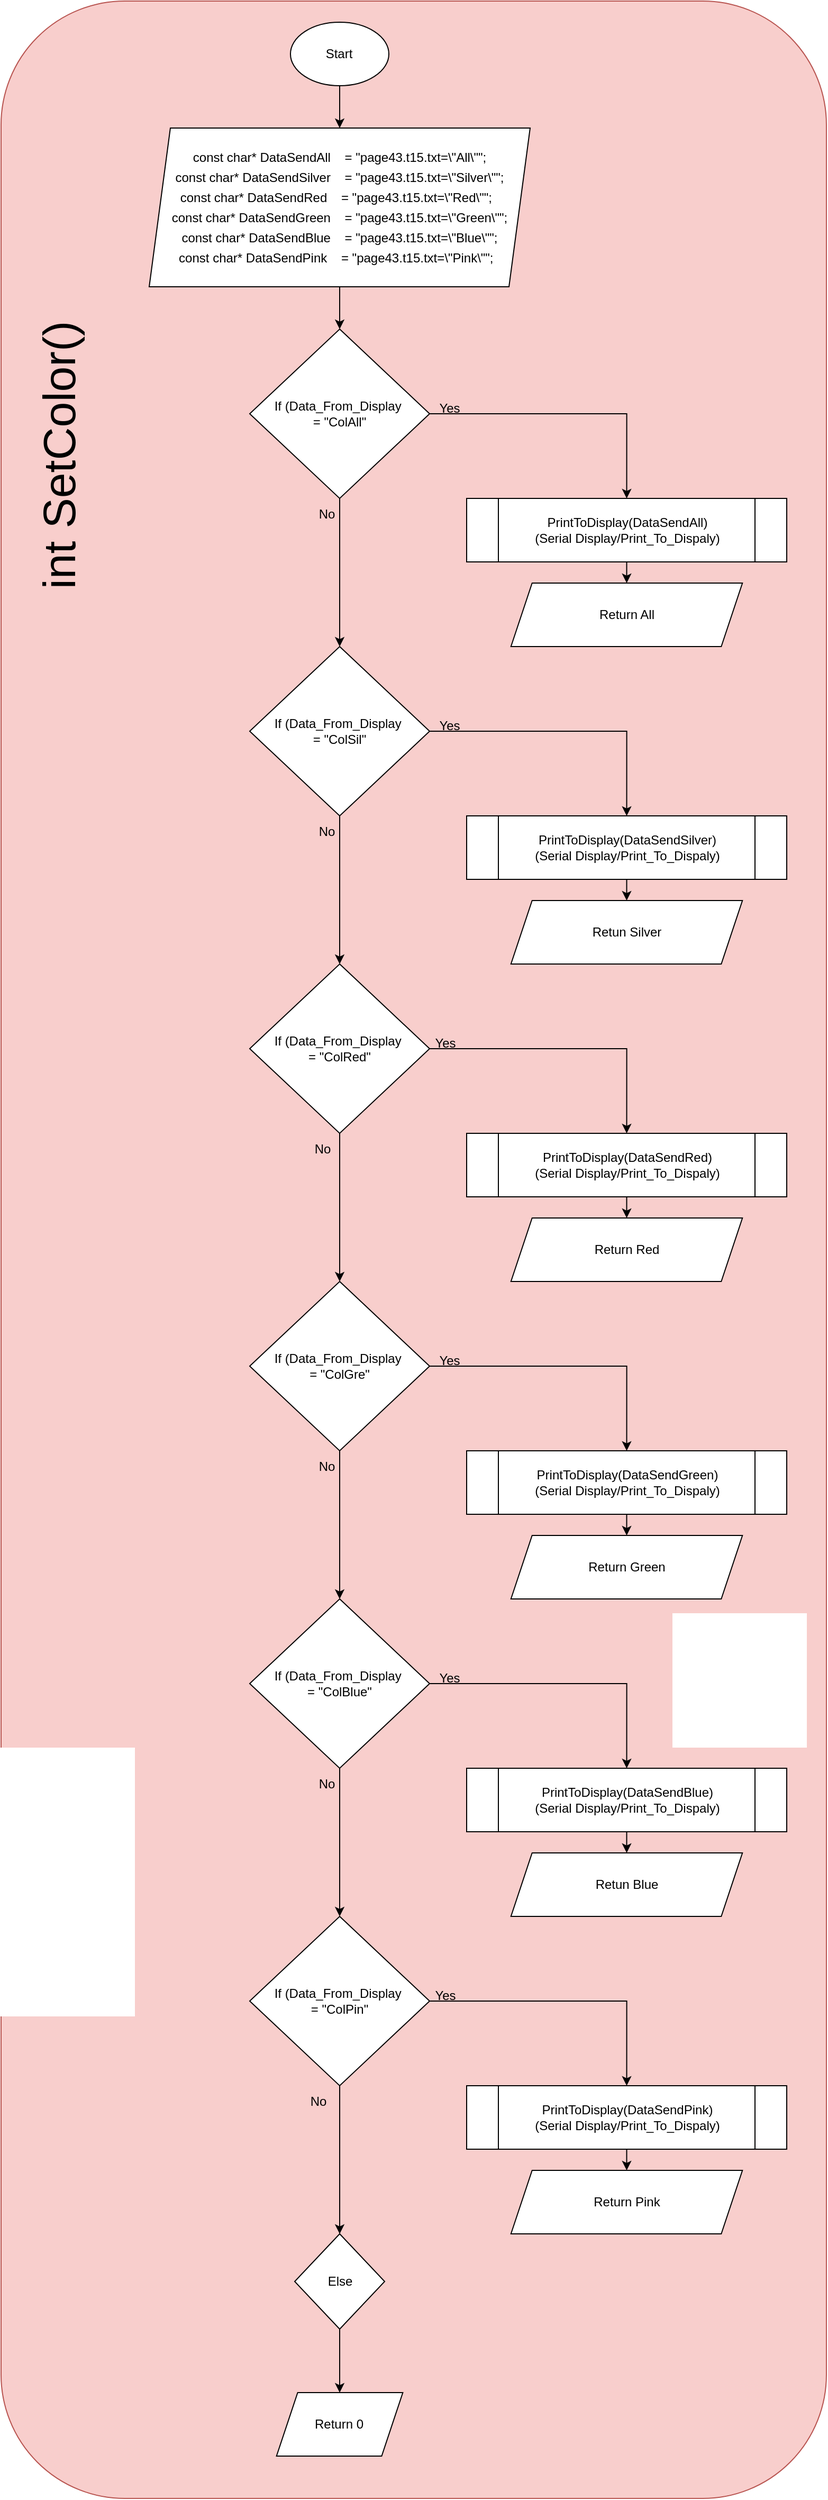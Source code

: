 <mxfile version="24.5.2" type="device">
  <diagram name="Page-1" id="UvGsvI7WDLGOxSDZg6XE">
    <mxGraphModel dx="1912" dy="2129" grid="1" gridSize="10" guides="1" tooltips="1" connect="1" arrows="1" fold="1" page="1" pageScale="1" pageWidth="850" pageHeight="1100" math="0" shadow="0">
      <root>
        <mxCell id="0" />
        <mxCell id="1" parent="0" />
        <mxCell id="ry9LyBkneQpmExAJehDU-2" value="" style="rounded=1;whiteSpace=wrap;html=1;fillColor=#f8cecc;strokeColor=#b85450;" parent="1" vertex="1">
          <mxGeometry x="310" y="-80" width="780" height="2360" as="geometry" />
        </mxCell>
        <mxCell id="ry9LyBkneQpmExAJehDU-646" style="edgeStyle=orthogonalEdgeStyle;rounded=0;orthogonalLoop=1;jettySize=auto;html=1;entryX=0.5;entryY=0;entryDx=0;entryDy=0;" parent="1" source="ry9LyBkneQpmExAJehDU-4" target="ry9LyBkneQpmExAJehDU-612" edge="1">
          <mxGeometry relative="1" as="geometry" />
        </mxCell>
        <mxCell id="ry9LyBkneQpmExAJehDU-4" value="Start" style="ellipse;whiteSpace=wrap;html=1;" parent="1" vertex="1">
          <mxGeometry x="583.49" y="-60" width="93" height="60" as="geometry" />
        </mxCell>
        <mxCell id="ry9LyBkneQpmExAJehDU-7" value="&lt;font style=&quot;font-size: 43px;&quot;&gt;int SetColor()&lt;/font&gt;" style="text;html=1;align=center;verticalAlign=middle;whiteSpace=wrap;rounded=0;rotation=-90;" parent="1" vertex="1">
          <mxGeometry x="89.5" y="309.5" width="550" height="80" as="geometry" />
        </mxCell>
        <mxCell id="ry9LyBkneQpmExAJehDU-958" value="" style="edgeStyle=orthogonalEdgeStyle;rounded=0;orthogonalLoop=1;jettySize=auto;html=1;" parent="1" source="ry9LyBkneQpmExAJehDU-612" target="ry9LyBkneQpmExAJehDU-925" edge="1">
          <mxGeometry relative="1" as="geometry" />
        </mxCell>
        <mxCell id="ry9LyBkneQpmExAJehDU-612" value="&lt;div style=&quot;&quot;&gt;&lt;div style=&quot;line-height: 19px; white-space: pre;&quot;&gt;&lt;div style=&quot;&quot;&gt;&lt;font style=&quot;font-size: 12px;&quot; face=&quot;Helvetica&quot;&gt;const char* DataSendAll &amp;nbsp; &amp;nbsp;= &quot;page43.t15.txt=\&quot;All\&quot;&quot;;&lt;/font&gt;&lt;/div&gt;&lt;div style=&quot;&quot;&gt;&lt;span style=&quot;background-color: initial;&quot;&gt;const char* DataSendSilver &amp;nbsp; &amp;nbsp;= &quot;page43.t15.txt=\&quot;Silver\&quot;&quot;;&lt;/span&gt;&lt;/div&gt;&lt;div style=&quot;&quot;&gt;&lt;span style=&quot;background-color: initial;&quot;&gt;const char* DataSendRed &amp;nbsp; &amp;nbsp;= &quot;page43.t15.txt=\&quot;Red\&quot;&quot;; &amp;nbsp;&lt;/span&gt;&lt;/div&gt;&lt;div style=&quot;&quot;&gt;&lt;div&gt;&lt;font face=&quot;Helvetica&quot;&gt;const char* DataSendGreen &amp;nbsp; &amp;nbsp;= &quot;page43.t15.txt=\&quot;Green\&quot;&quot;;&lt;/font&gt;&lt;/div&gt;&lt;div&gt;&lt;span style=&quot;background-color: initial;&quot;&gt;const char* DataSendBlue &amp;nbsp; &amp;nbsp;= &quot;page43.t15.txt=\&quot;Blue\&quot;&quot;;&lt;/span&gt;&lt;/div&gt;&lt;div&gt;&lt;span style=&quot;background-color: initial;&quot;&gt;const char* DataSendPink &amp;nbsp; &amp;nbsp;= &quot;page43.t15.txt=\&quot;Pink\&quot;&quot;; &amp;nbsp;&lt;/span&gt;&lt;/div&gt;&lt;/div&gt;&lt;/div&gt;&lt;/div&gt;" style="shape=parallelogram;perimeter=parallelogramPerimeter;whiteSpace=wrap;html=1;fixedSize=1;" parent="1" vertex="1">
          <mxGeometry x="450" y="40" width="360" height="150" as="geometry" />
        </mxCell>
        <mxCell id="ry9LyBkneQpmExAJehDU-941" style="edgeStyle=orthogonalEdgeStyle;rounded=0;orthogonalLoop=1;jettySize=auto;html=1;entryX=0.5;entryY=0;entryDx=0;entryDy=0;" parent="1" source="ry9LyBkneQpmExAJehDU-925" target="ry9LyBkneQpmExAJehDU-927" edge="1">
          <mxGeometry relative="1" as="geometry" />
        </mxCell>
        <mxCell id="ry9LyBkneQpmExAJehDU-942" style="edgeStyle=orthogonalEdgeStyle;rounded=0;orthogonalLoop=1;jettySize=auto;html=1;entryX=0.5;entryY=0;entryDx=0;entryDy=0;" parent="1" source="ry9LyBkneQpmExAJehDU-925" target="ry9LyBkneQpmExAJehDU-930" edge="1">
          <mxGeometry relative="1" as="geometry" />
        </mxCell>
        <mxCell id="ry9LyBkneQpmExAJehDU-925" value="If (Data_From_Display&amp;nbsp;&lt;div&gt;= &quot;ColAll&quot;&lt;/div&gt;" style="rhombus;whiteSpace=wrap;html=1;" parent="1" vertex="1">
          <mxGeometry x="545" y="230" width="170" height="160" as="geometry" />
        </mxCell>
        <mxCell id="ry9LyBkneQpmExAJehDU-940" style="edgeStyle=orthogonalEdgeStyle;rounded=0;orthogonalLoop=1;jettySize=auto;html=1;entryX=0.5;entryY=0;entryDx=0;entryDy=0;" parent="1" source="ry9LyBkneQpmExAJehDU-927" target="ry9LyBkneQpmExAJehDU-928" edge="1">
          <mxGeometry relative="1" as="geometry" />
        </mxCell>
        <mxCell id="ry9LyBkneQpmExAJehDU-927" value="&lt;p style=&quot;line-height: 120%;&quot;&gt;&lt;/p&gt;&lt;div style=&quot;line-height: 120%; white-space: pre;&quot;&gt;&lt;span style=&quot;background-color: rgb(255, 255, 255);&quot;&gt;&lt;font style=&quot;font-size: 12px;&quot; face=&quot;Helvetica&quot;&gt;PrintToDisplay(DataSendAll&lt;span style=&quot;&quot;&gt;)&lt;/span&gt;&lt;/font&gt;&lt;/span&gt;&lt;/div&gt;&lt;div style=&quot;line-height: 120%; white-space: pre;&quot;&gt;&lt;span style=&quot;background-color: rgb(255, 255, 255);&quot;&gt;(Serial Display/Print_To_Dispaly)&lt;/span&gt;&lt;/div&gt;&lt;p&gt;&lt;/p&gt;" style="shape=process;whiteSpace=wrap;html=1;backgroundOutline=1;" parent="1" vertex="1">
          <mxGeometry x="750" y="390" width="302.5" height="60" as="geometry" />
        </mxCell>
        <mxCell id="ry9LyBkneQpmExAJehDU-928" value="Return All" style="shape=parallelogram;perimeter=parallelogramPerimeter;whiteSpace=wrap;html=1;fixedSize=1;" parent="1" vertex="1">
          <mxGeometry x="791.88" y="470" width="218.75" height="60" as="geometry" />
        </mxCell>
        <mxCell id="ry9LyBkneQpmExAJehDU-943" style="edgeStyle=orthogonalEdgeStyle;rounded=0;orthogonalLoop=1;jettySize=auto;html=1;entryX=0.5;entryY=0;entryDx=0;entryDy=0;" parent="1" source="ry9LyBkneQpmExAJehDU-930" target="ry9LyBkneQpmExAJehDU-931" edge="1">
          <mxGeometry relative="1" as="geometry" />
        </mxCell>
        <mxCell id="ry9LyBkneQpmExAJehDU-944" style="edgeStyle=orthogonalEdgeStyle;rounded=0;orthogonalLoop=1;jettySize=auto;html=1;entryX=0.5;entryY=0;entryDx=0;entryDy=0;" parent="1" source="ry9LyBkneQpmExAJehDU-930" target="ry9LyBkneQpmExAJehDU-933" edge="1">
          <mxGeometry relative="1" as="geometry" />
        </mxCell>
        <mxCell id="ry9LyBkneQpmExAJehDU-930" value="If (Data_From_Display&amp;nbsp;&lt;div&gt;= &quot;ColSil&quot;&lt;/div&gt;" style="rhombus;whiteSpace=wrap;html=1;" parent="1" vertex="1">
          <mxGeometry x="545" y="530" width="170" height="160" as="geometry" />
        </mxCell>
        <mxCell id="ry9LyBkneQpmExAJehDU-945" style="edgeStyle=orthogonalEdgeStyle;rounded=0;orthogonalLoop=1;jettySize=auto;html=1;entryX=0.5;entryY=0;entryDx=0;entryDy=0;" parent="1" source="ry9LyBkneQpmExAJehDU-931" target="ry9LyBkneQpmExAJehDU-932" edge="1">
          <mxGeometry relative="1" as="geometry" />
        </mxCell>
        <mxCell id="ry9LyBkneQpmExAJehDU-931" value="&lt;p style=&quot;line-height: 120%;&quot;&gt;&lt;/p&gt;&lt;div style=&quot;line-height: 120%; white-space: pre;&quot;&gt;&lt;span style=&quot;background-color: rgb(255, 255, 255);&quot;&gt;&lt;font style=&quot;font-size: 12px;&quot; face=&quot;Helvetica&quot;&gt;PrintToDisplay(DataSendSilver&lt;span style=&quot;&quot;&gt;)&lt;/span&gt;&lt;/font&gt;&lt;/span&gt;&lt;/div&gt;&lt;div style=&quot;line-height: 120%; white-space: pre;&quot;&gt;&lt;span style=&quot;background-color: rgb(255, 255, 255);&quot;&gt;(Serial Display/Print_To_Dispaly)&lt;/span&gt;&lt;/div&gt;&lt;p&gt;&lt;/p&gt;" style="shape=process;whiteSpace=wrap;html=1;backgroundOutline=1;" parent="1" vertex="1">
          <mxGeometry x="750" y="690" width="302.5" height="60" as="geometry" />
        </mxCell>
        <mxCell id="ry9LyBkneQpmExAJehDU-932" value="Retun Silver" style="shape=parallelogram;perimeter=parallelogramPerimeter;whiteSpace=wrap;html=1;fixedSize=1;" parent="1" vertex="1">
          <mxGeometry x="791.88" y="770" width="218.75" height="60" as="geometry" />
        </mxCell>
        <mxCell id="ry9LyBkneQpmExAJehDU-936" style="edgeStyle=orthogonalEdgeStyle;rounded=0;orthogonalLoop=1;jettySize=auto;html=1;entryX=0.5;entryY=0;entryDx=0;entryDy=0;" parent="1" source="ry9LyBkneQpmExAJehDU-933" target="ry9LyBkneQpmExAJehDU-934" edge="1">
          <mxGeometry relative="1" as="geometry" />
        </mxCell>
        <mxCell id="j9r8VXPr6XmjCnU19WCN-24" style="edgeStyle=orthogonalEdgeStyle;rounded=0;orthogonalLoop=1;jettySize=auto;html=1;entryX=0.5;entryY=0;entryDx=0;entryDy=0;" edge="1" parent="1" source="ry9LyBkneQpmExAJehDU-933" target="j9r8VXPr6XmjCnU19WCN-3">
          <mxGeometry relative="1" as="geometry" />
        </mxCell>
        <mxCell id="ry9LyBkneQpmExAJehDU-933" value="If (Data_From_Display&amp;nbsp;&lt;div&gt;= &quot;ColRed&quot;&lt;/div&gt;" style="rhombus;whiteSpace=wrap;html=1;" parent="1" vertex="1">
          <mxGeometry x="545" y="830" width="170" height="160" as="geometry" />
        </mxCell>
        <mxCell id="ry9LyBkneQpmExAJehDU-947" style="edgeStyle=orthogonalEdgeStyle;rounded=0;orthogonalLoop=1;jettySize=auto;html=1;entryX=0.5;entryY=0;entryDx=0;entryDy=0;" parent="1" source="ry9LyBkneQpmExAJehDU-934" target="ry9LyBkneQpmExAJehDU-935" edge="1">
          <mxGeometry relative="1" as="geometry" />
        </mxCell>
        <mxCell id="ry9LyBkneQpmExAJehDU-934" value="&lt;p style=&quot;line-height: 120%;&quot;&gt;&lt;/p&gt;&lt;div style=&quot;line-height: 120%; white-space: pre;&quot;&gt;&lt;span style=&quot;background-color: rgb(255, 255, 255);&quot;&gt;&lt;font style=&quot;font-size: 12px;&quot; face=&quot;Helvetica&quot;&gt;PrintToDisplay(DataSendRed&lt;span style=&quot;&quot;&gt;)&lt;/span&gt;&lt;/font&gt;&lt;/span&gt;&lt;/div&gt;&lt;div style=&quot;line-height: 120%; white-space: pre;&quot;&gt;&lt;span style=&quot;background-color: rgb(255, 255, 255);&quot;&gt;(Serial Display/Print_To_Dispaly)&lt;/span&gt;&lt;/div&gt;&lt;p&gt;&lt;/p&gt;" style="shape=process;whiteSpace=wrap;html=1;backgroundOutline=1;" parent="1" vertex="1">
          <mxGeometry x="750" y="990" width="302.5" height="60" as="geometry" />
        </mxCell>
        <mxCell id="ry9LyBkneQpmExAJehDU-935" value="Return Red" style="shape=parallelogram;perimeter=parallelogramPerimeter;whiteSpace=wrap;html=1;fixedSize=1;" parent="1" vertex="1">
          <mxGeometry x="791.88" y="1070" width="218.75" height="60" as="geometry" />
        </mxCell>
        <mxCell id="ry9LyBkneQpmExAJehDU-949" style="edgeStyle=orthogonalEdgeStyle;rounded=0;orthogonalLoop=1;jettySize=auto;html=1;" parent="1" source="ry9LyBkneQpmExAJehDU-937" target="ry9LyBkneQpmExAJehDU-938" edge="1">
          <mxGeometry relative="1" as="geometry" />
        </mxCell>
        <mxCell id="ry9LyBkneQpmExAJehDU-937" value="Else" style="rhombus;whiteSpace=wrap;html=1;" parent="1" vertex="1">
          <mxGeometry x="587.51" y="2030" width="85" height="90" as="geometry" />
        </mxCell>
        <mxCell id="ry9LyBkneQpmExAJehDU-938" value="Return 0" style="shape=parallelogram;perimeter=parallelogramPerimeter;whiteSpace=wrap;html=1;fixedSize=1;" parent="1" vertex="1">
          <mxGeometry x="570.32" y="2180" width="119.37" height="60" as="geometry" />
        </mxCell>
        <mxCell id="ry9LyBkneQpmExAJehDU-950" value="No" style="text;html=1;strokeColor=none;fillColor=none;align=center;verticalAlign=middle;whiteSpace=wrap;rounded=0;" parent="1" vertex="1">
          <mxGeometry x="583.5" y="990" width="60" height="30" as="geometry" />
        </mxCell>
        <mxCell id="ry9LyBkneQpmExAJehDU-951" value="Yes" style="text;html=1;strokeColor=none;fillColor=none;align=center;verticalAlign=middle;whiteSpace=wrap;rounded=0;" parent="1" vertex="1">
          <mxGeometry x="700" y="890" width="60" height="30" as="geometry" />
        </mxCell>
        <mxCell id="ry9LyBkneQpmExAJehDU-952" value="No" style="text;html=1;strokeColor=none;fillColor=none;align=center;verticalAlign=middle;whiteSpace=wrap;rounded=0;" parent="1" vertex="1">
          <mxGeometry x="587.5" y="690" width="60" height="30" as="geometry" />
        </mxCell>
        <mxCell id="ry9LyBkneQpmExAJehDU-953" value="Yes" style="text;html=1;strokeColor=none;fillColor=none;align=center;verticalAlign=middle;whiteSpace=wrap;rounded=0;" parent="1" vertex="1">
          <mxGeometry x="704" y="590" width="60" height="30" as="geometry" />
        </mxCell>
        <mxCell id="ry9LyBkneQpmExAJehDU-954" value="No" style="text;html=1;strokeColor=none;fillColor=none;align=center;verticalAlign=middle;whiteSpace=wrap;rounded=0;" parent="1" vertex="1">
          <mxGeometry x="587.5" y="390" width="60" height="30" as="geometry" />
        </mxCell>
        <mxCell id="ry9LyBkneQpmExAJehDU-955" value="Yes" style="text;html=1;strokeColor=none;fillColor=none;align=center;verticalAlign=middle;whiteSpace=wrap;rounded=0;" parent="1" vertex="1">
          <mxGeometry x="704" y="290" width="60" height="30" as="geometry" />
        </mxCell>
        <mxCell id="j9r8VXPr6XmjCnU19WCN-1" style="edgeStyle=orthogonalEdgeStyle;rounded=0;orthogonalLoop=1;jettySize=auto;html=1;entryX=0.5;entryY=0;entryDx=0;entryDy=0;" edge="1" parent="1" source="j9r8VXPr6XmjCnU19WCN-3" target="j9r8VXPr6XmjCnU19WCN-5">
          <mxGeometry relative="1" as="geometry" />
        </mxCell>
        <mxCell id="j9r8VXPr6XmjCnU19WCN-2" style="edgeStyle=orthogonalEdgeStyle;rounded=0;orthogonalLoop=1;jettySize=auto;html=1;entryX=0.5;entryY=0;entryDx=0;entryDy=0;" edge="1" parent="1" source="j9r8VXPr6XmjCnU19WCN-3" target="j9r8VXPr6XmjCnU19WCN-9">
          <mxGeometry relative="1" as="geometry" />
        </mxCell>
        <mxCell id="j9r8VXPr6XmjCnU19WCN-3" value="If (Data_From_Display&amp;nbsp;&lt;div&gt;= &quot;ColGre&quot;&lt;/div&gt;" style="rhombus;whiteSpace=wrap;html=1;" vertex="1" parent="1">
          <mxGeometry x="545" y="1130" width="170" height="160" as="geometry" />
        </mxCell>
        <mxCell id="j9r8VXPr6XmjCnU19WCN-4" style="edgeStyle=orthogonalEdgeStyle;rounded=0;orthogonalLoop=1;jettySize=auto;html=1;entryX=0.5;entryY=0;entryDx=0;entryDy=0;" edge="1" parent="1" source="j9r8VXPr6XmjCnU19WCN-5" target="j9r8VXPr6XmjCnU19WCN-6">
          <mxGeometry relative="1" as="geometry" />
        </mxCell>
        <mxCell id="j9r8VXPr6XmjCnU19WCN-5" value="&lt;p style=&quot;line-height: 120%;&quot;&gt;&lt;/p&gt;&lt;div style=&quot;line-height: 120%; white-space: pre;&quot;&gt;&lt;span style=&quot;background-color: rgb(255, 255, 255);&quot;&gt;&lt;font style=&quot;font-size: 12px;&quot; face=&quot;Helvetica&quot;&gt;PrintToDisplay(DataSendGreen&lt;span style=&quot;&quot;&gt;)&lt;/span&gt;&lt;/font&gt;&lt;/span&gt;&lt;/div&gt;&lt;div style=&quot;line-height: 120%; white-space: pre;&quot;&gt;&lt;span style=&quot;background-color: rgb(255, 255, 255);&quot;&gt;(Serial Display/Print_To_Dispaly)&lt;/span&gt;&lt;/div&gt;&lt;p&gt;&lt;/p&gt;" style="shape=process;whiteSpace=wrap;html=1;backgroundOutline=1;" vertex="1" parent="1">
          <mxGeometry x="750" y="1290" width="302.5" height="60" as="geometry" />
        </mxCell>
        <mxCell id="j9r8VXPr6XmjCnU19WCN-6" value="Return Green" style="shape=parallelogram;perimeter=parallelogramPerimeter;whiteSpace=wrap;html=1;fixedSize=1;" vertex="1" parent="1">
          <mxGeometry x="791.88" y="1370" width="218.75" height="60" as="geometry" />
        </mxCell>
        <mxCell id="j9r8VXPr6XmjCnU19WCN-7" style="edgeStyle=orthogonalEdgeStyle;rounded=0;orthogonalLoop=1;jettySize=auto;html=1;entryX=0.5;entryY=0;entryDx=0;entryDy=0;" edge="1" parent="1" source="j9r8VXPr6XmjCnU19WCN-9" target="j9r8VXPr6XmjCnU19WCN-11">
          <mxGeometry relative="1" as="geometry" />
        </mxCell>
        <mxCell id="j9r8VXPr6XmjCnU19WCN-8" style="edgeStyle=orthogonalEdgeStyle;rounded=0;orthogonalLoop=1;jettySize=auto;html=1;entryX=0.5;entryY=0;entryDx=0;entryDy=0;" edge="1" parent="1" source="j9r8VXPr6XmjCnU19WCN-9" target="j9r8VXPr6XmjCnU19WCN-14">
          <mxGeometry relative="1" as="geometry" />
        </mxCell>
        <mxCell id="j9r8VXPr6XmjCnU19WCN-9" value="If (Data_From_Display&amp;nbsp;&lt;div&gt;= &quot;ColBlue&quot;&lt;/div&gt;" style="rhombus;whiteSpace=wrap;html=1;" vertex="1" parent="1">
          <mxGeometry x="545" y="1430" width="170" height="160" as="geometry" />
        </mxCell>
        <mxCell id="j9r8VXPr6XmjCnU19WCN-10" style="edgeStyle=orthogonalEdgeStyle;rounded=0;orthogonalLoop=1;jettySize=auto;html=1;entryX=0.5;entryY=0;entryDx=0;entryDy=0;" edge="1" parent="1" source="j9r8VXPr6XmjCnU19WCN-11" target="j9r8VXPr6XmjCnU19WCN-12">
          <mxGeometry relative="1" as="geometry" />
        </mxCell>
        <mxCell id="j9r8VXPr6XmjCnU19WCN-11" value="&lt;p style=&quot;line-height: 120%;&quot;&gt;&lt;/p&gt;&lt;div style=&quot;line-height: 120%; white-space: pre;&quot;&gt;&lt;span style=&quot;background-color: rgb(255, 255, 255);&quot;&gt;&lt;font style=&quot;font-size: 12px;&quot; face=&quot;Helvetica&quot;&gt;PrintToDisplay(DataSendBlue&lt;span style=&quot;&quot;&gt;)&lt;/span&gt;&lt;/font&gt;&lt;/span&gt;&lt;/div&gt;&lt;div style=&quot;line-height: 120%; white-space: pre;&quot;&gt;&lt;span style=&quot;background-color: rgb(255, 255, 255);&quot;&gt;(Serial Display/Print_To_Dispaly)&lt;/span&gt;&lt;/div&gt;&lt;p&gt;&lt;/p&gt;" style="shape=process;whiteSpace=wrap;html=1;backgroundOutline=1;" vertex="1" parent="1">
          <mxGeometry x="750" y="1590" width="302.5" height="60" as="geometry" />
        </mxCell>
        <mxCell id="j9r8VXPr6XmjCnU19WCN-12" value="Retun Blue" style="shape=parallelogram;perimeter=parallelogramPerimeter;whiteSpace=wrap;html=1;fixedSize=1;" vertex="1" parent="1">
          <mxGeometry x="791.88" y="1670" width="218.75" height="60" as="geometry" />
        </mxCell>
        <mxCell id="j9r8VXPr6XmjCnU19WCN-13" style="edgeStyle=orthogonalEdgeStyle;rounded=0;orthogonalLoop=1;jettySize=auto;html=1;entryX=0.5;entryY=0;entryDx=0;entryDy=0;" edge="1" parent="1" source="j9r8VXPr6XmjCnU19WCN-14" target="j9r8VXPr6XmjCnU19WCN-16">
          <mxGeometry relative="1" as="geometry" />
        </mxCell>
        <mxCell id="j9r8VXPr6XmjCnU19WCN-25" style="edgeStyle=orthogonalEdgeStyle;rounded=0;orthogonalLoop=1;jettySize=auto;html=1;entryX=0.5;entryY=0;entryDx=0;entryDy=0;" edge="1" parent="1" source="j9r8VXPr6XmjCnU19WCN-14" target="ry9LyBkneQpmExAJehDU-937">
          <mxGeometry relative="1" as="geometry" />
        </mxCell>
        <mxCell id="j9r8VXPr6XmjCnU19WCN-14" value="If (Data_From_Display&amp;nbsp;&lt;div&gt;= &quot;ColPin&quot;&lt;/div&gt;" style="rhombus;whiteSpace=wrap;html=1;" vertex="1" parent="1">
          <mxGeometry x="545" y="1730" width="170" height="160" as="geometry" />
        </mxCell>
        <mxCell id="j9r8VXPr6XmjCnU19WCN-15" style="edgeStyle=orthogonalEdgeStyle;rounded=0;orthogonalLoop=1;jettySize=auto;html=1;entryX=0.5;entryY=0;entryDx=0;entryDy=0;" edge="1" parent="1" source="j9r8VXPr6XmjCnU19WCN-16" target="j9r8VXPr6XmjCnU19WCN-17">
          <mxGeometry relative="1" as="geometry" />
        </mxCell>
        <mxCell id="j9r8VXPr6XmjCnU19WCN-16" value="&lt;p style=&quot;line-height: 120%;&quot;&gt;&lt;/p&gt;&lt;div style=&quot;line-height: 120%; white-space: pre;&quot;&gt;&lt;span style=&quot;background-color: rgb(255, 255, 255);&quot;&gt;&lt;font style=&quot;font-size: 12px;&quot; face=&quot;Helvetica&quot;&gt;PrintToDisplay(DataSendPink&lt;span style=&quot;&quot;&gt;)&lt;/span&gt;&lt;/font&gt;&lt;/span&gt;&lt;/div&gt;&lt;div style=&quot;line-height: 120%; white-space: pre;&quot;&gt;&lt;span style=&quot;background-color: rgb(255, 255, 255);&quot;&gt;(Serial Display/Print_To_Dispaly)&lt;/span&gt;&lt;/div&gt;&lt;p&gt;&lt;/p&gt;" style="shape=process;whiteSpace=wrap;html=1;backgroundOutline=1;" vertex="1" parent="1">
          <mxGeometry x="750" y="1890" width="302.5" height="60" as="geometry" />
        </mxCell>
        <mxCell id="j9r8VXPr6XmjCnU19WCN-17" value="Return Pink" style="shape=parallelogram;perimeter=parallelogramPerimeter;whiteSpace=wrap;html=1;fixedSize=1;" vertex="1" parent="1">
          <mxGeometry x="791.88" y="1970" width="218.75" height="60" as="geometry" />
        </mxCell>
        <mxCell id="j9r8VXPr6XmjCnU19WCN-18" value="No" style="text;html=1;strokeColor=none;fillColor=none;align=center;verticalAlign=middle;whiteSpace=wrap;rounded=0;" vertex="1" parent="1">
          <mxGeometry x="579.5" y="1890" width="60" height="30" as="geometry" />
        </mxCell>
        <mxCell id="j9r8VXPr6XmjCnU19WCN-19" value="Yes" style="text;html=1;strokeColor=none;fillColor=none;align=center;verticalAlign=middle;whiteSpace=wrap;rounded=0;" vertex="1" parent="1">
          <mxGeometry x="700" y="1790" width="60" height="30" as="geometry" />
        </mxCell>
        <mxCell id="j9r8VXPr6XmjCnU19WCN-20" value="No" style="text;html=1;strokeColor=none;fillColor=none;align=center;verticalAlign=middle;whiteSpace=wrap;rounded=0;" vertex="1" parent="1">
          <mxGeometry x="587.5" y="1590" width="60" height="30" as="geometry" />
        </mxCell>
        <mxCell id="j9r8VXPr6XmjCnU19WCN-21" value="Yes" style="text;html=1;strokeColor=none;fillColor=none;align=center;verticalAlign=middle;whiteSpace=wrap;rounded=0;" vertex="1" parent="1">
          <mxGeometry x="704" y="1490" width="60" height="30" as="geometry" />
        </mxCell>
        <mxCell id="j9r8VXPr6XmjCnU19WCN-22" value="No" style="text;html=1;strokeColor=none;fillColor=none;align=center;verticalAlign=middle;whiteSpace=wrap;rounded=0;" vertex="1" parent="1">
          <mxGeometry x="587.5" y="1290" width="60" height="30" as="geometry" />
        </mxCell>
        <mxCell id="j9r8VXPr6XmjCnU19WCN-23" value="Yes" style="text;html=1;strokeColor=none;fillColor=none;align=center;verticalAlign=middle;whiteSpace=wrap;rounded=0;" vertex="1" parent="1">
          <mxGeometry x="704" y="1190" width="60" height="30" as="geometry" />
        </mxCell>
      </root>
    </mxGraphModel>
  </diagram>
</mxfile>

